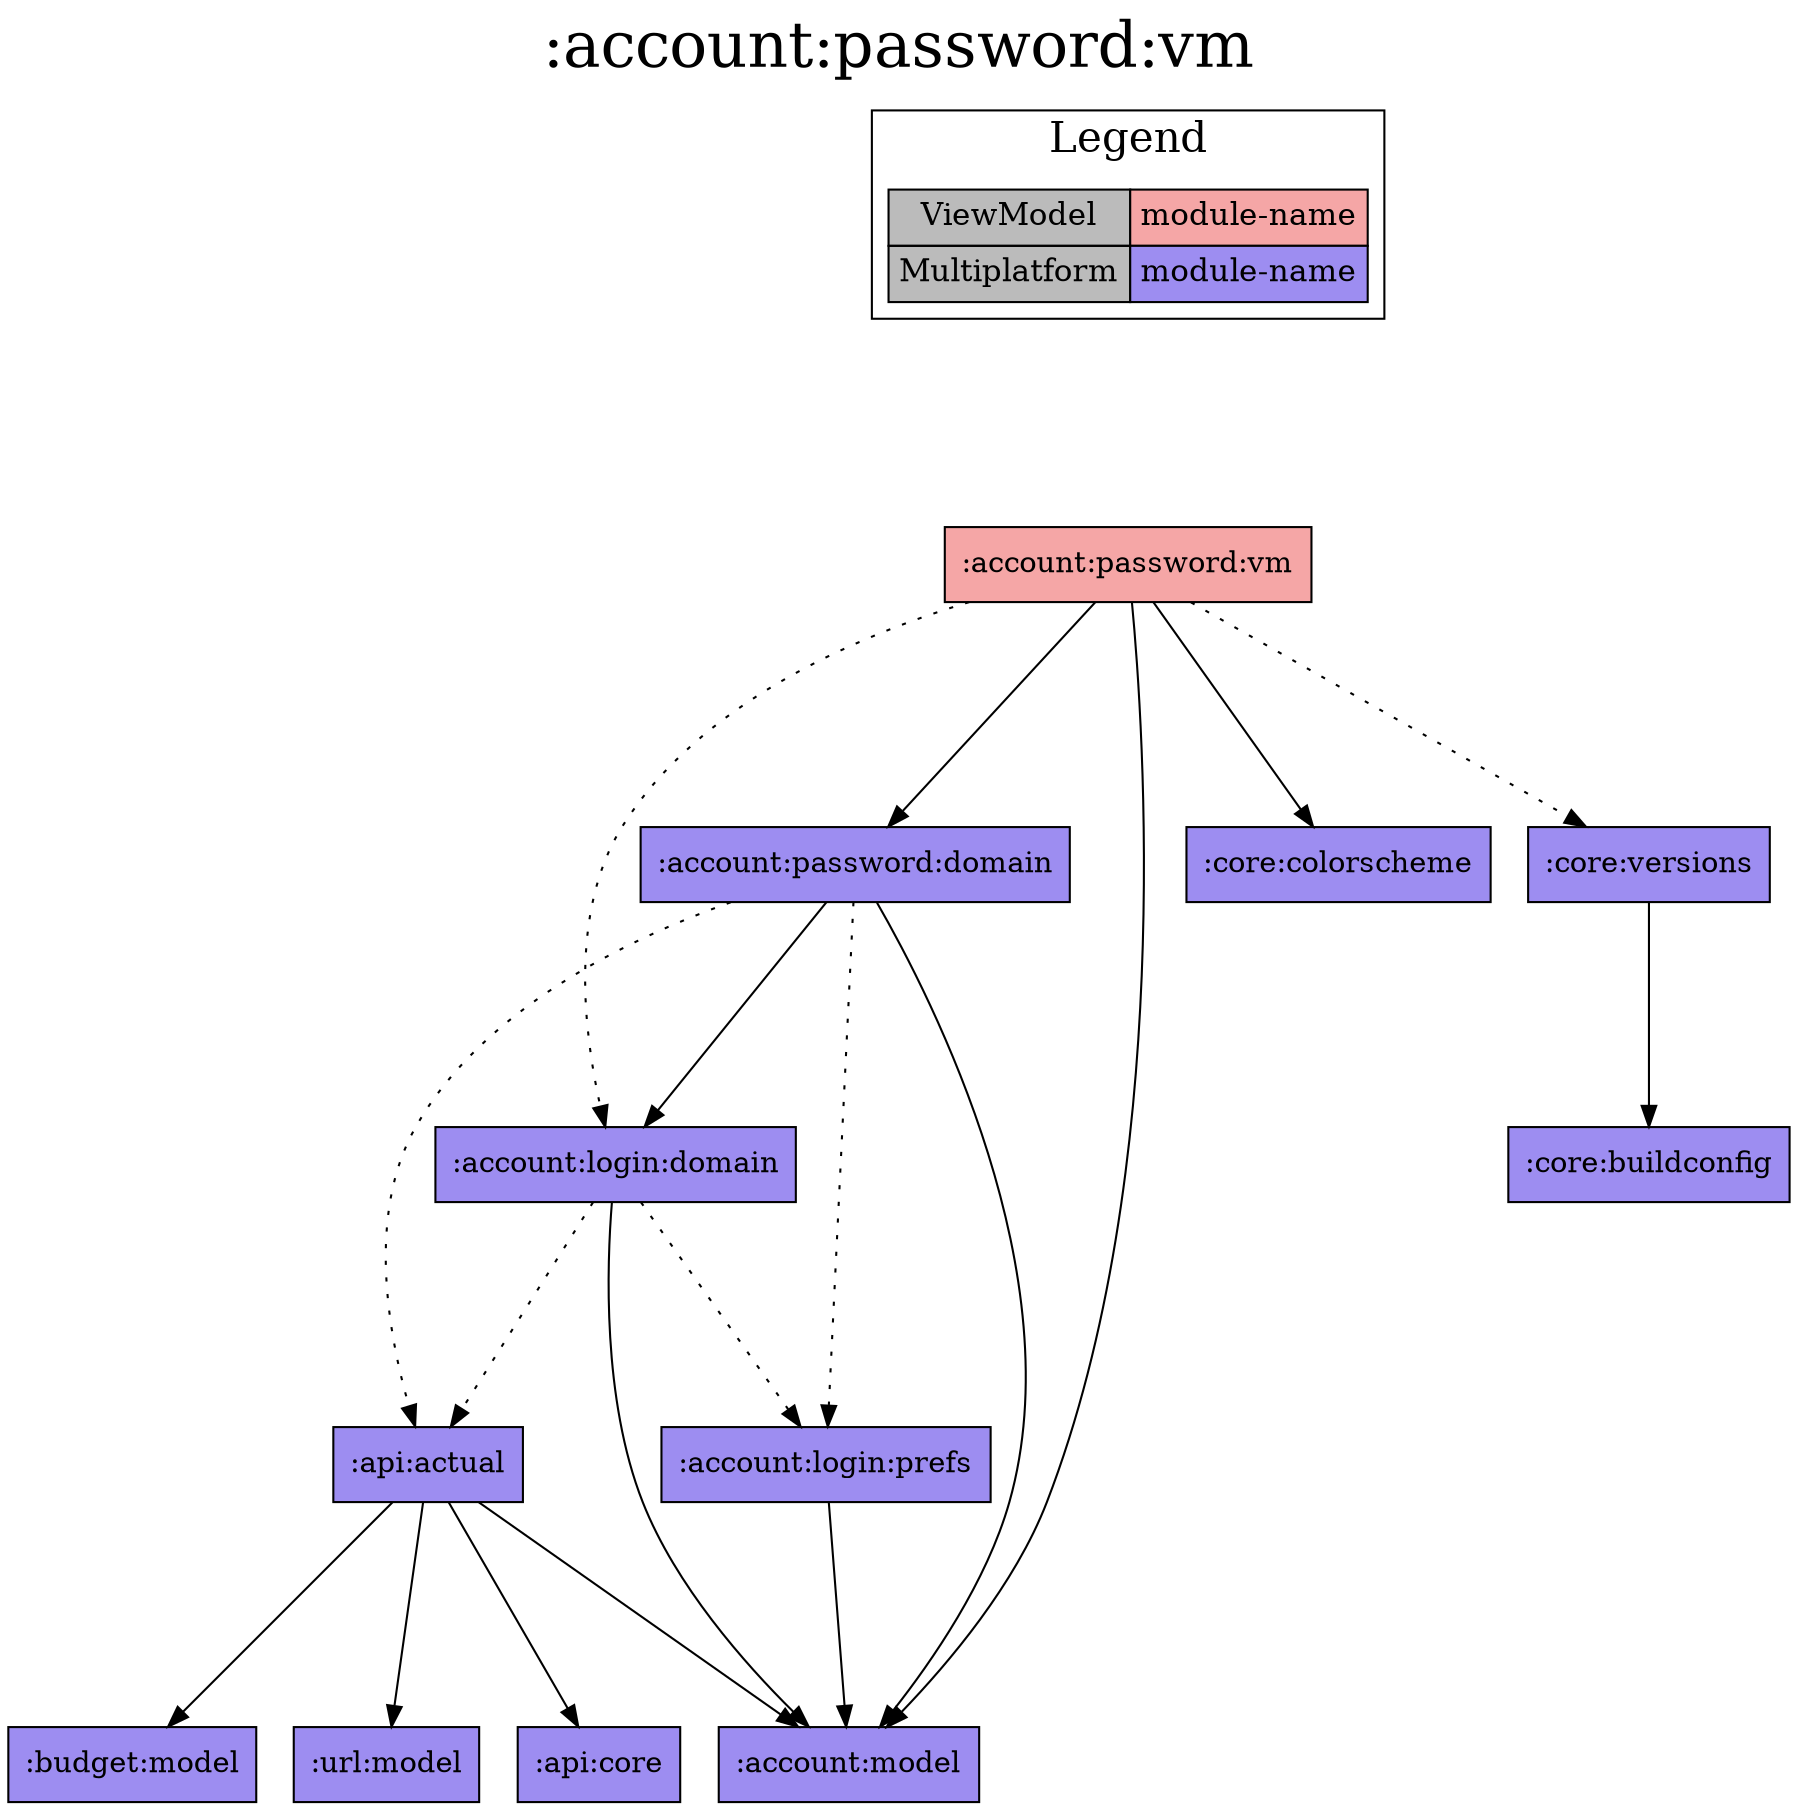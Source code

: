 digraph {
edge ["dir"="forward"]
graph ["dpi"="100","label"=":account:password:vm","labelloc"="t","fontsize"="30","ranksep"="1.5","rankdir"="TB"]
node ["style"="filled"]
":account:login:domain" ["fillcolor"="#9D8DF1","shape"="box"]
":account:login:prefs" ["fillcolor"="#9D8DF1","shape"="box"]
":account:model" ["fillcolor"="#9D8DF1","shape"="box"]
":account:password:domain" ["fillcolor"="#9D8DF1","shape"="box"]
":account:password:vm" ["fillcolor"="#F5A6A6","shape"="box"]
":api:actual" ["fillcolor"="#9D8DF1","shape"="box"]
":api:core" ["fillcolor"="#9D8DF1","shape"="box"]
":budget:model" ["fillcolor"="#9D8DF1","shape"="box"]
":core:buildconfig" ["fillcolor"="#9D8DF1","shape"="box"]
":core:colorscheme" ["fillcolor"="#9D8DF1","shape"="box"]
":core:versions" ["fillcolor"="#9D8DF1","shape"="box"]
":url:model" ["fillcolor"="#9D8DF1","shape"="box"]
{
edge ["dir"="none"]
graph ["rank"="same"]
}
":account:login:domain" -> ":account:login:prefs" ["style"="dotted"]
":account:login:domain" -> ":account:model"
":account:login:domain" -> ":api:actual" ["style"="dotted"]
":account:login:prefs" -> ":account:model"
":account:password:domain" -> ":account:login:domain"
":account:password:domain" -> ":account:login:prefs" ["style"="dotted"]
":account:password:domain" -> ":account:model"
":account:password:domain" -> ":api:actual" ["style"="dotted"]
":account:password:vm" -> ":account:login:domain" ["style"="dotted"]
":account:password:vm" -> ":account:model"
":account:password:vm" -> ":account:password:domain"
":account:password:vm" -> ":core:colorscheme"
":account:password:vm" -> ":core:versions" ["style"="dotted"]
":api:actual" -> ":account:model"
":api:actual" -> ":api:core"
":api:actual" -> ":budget:model"
":api:actual" -> ":url:model"
":core:versions" -> ":core:buildconfig"
subgraph "cluster_legend" {
edge ["dir"="none"]
graph ["label"="Legend","fontsize"="20"]
"Legend" ["style"="filled","fillcolor"="#bbbbbb","shape"="none","margin"="0","fontsize"="15","label"=<
<TABLE BORDER="0" CELLBORDER="1" CELLSPACING="0" CELLPADDING="4">
<TR><TD>ViewModel</TD><TD BGCOLOR="#F5A6A6">module-name</TD></TR>
<TR><TD>Multiplatform</TD><TD BGCOLOR="#9D8DF1">module-name</TD></TR>
</TABLE>
>]
} -> ":account:password:vm" ["style"="invis"]
}
